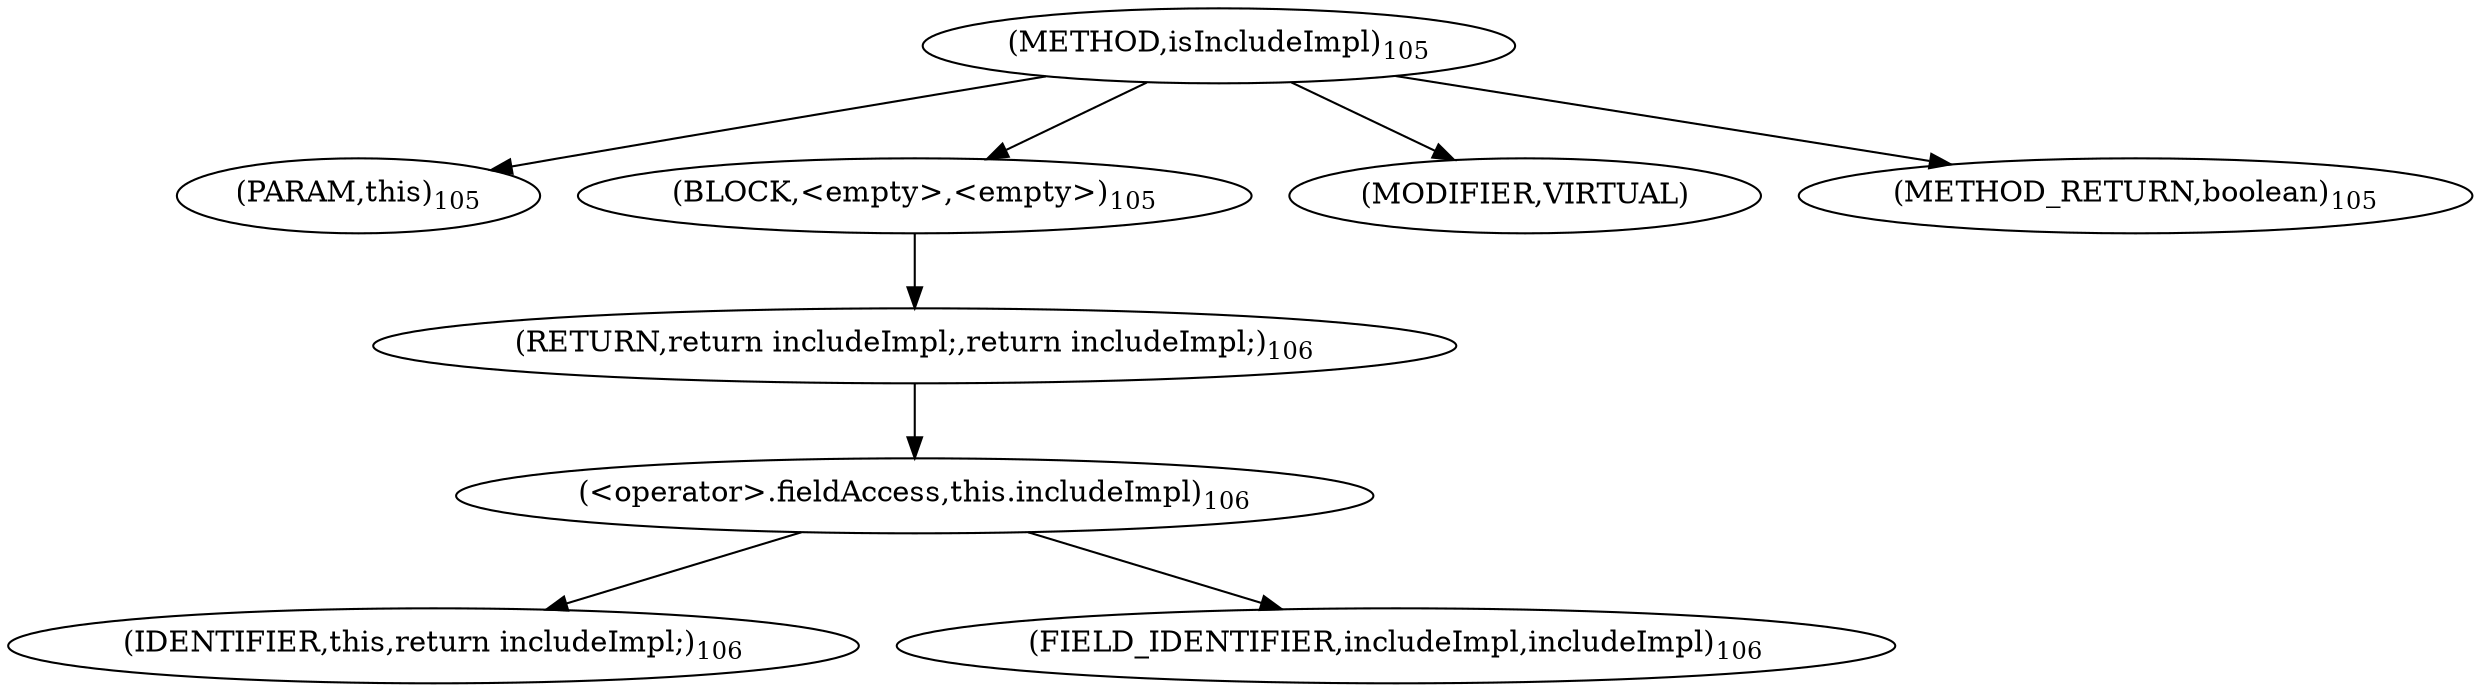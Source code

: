 digraph "isIncludeImpl" {  
"63" [label = <(METHOD,isIncludeImpl)<SUB>105</SUB>> ]
"64" [label = <(PARAM,this)<SUB>105</SUB>> ]
"65" [label = <(BLOCK,&lt;empty&gt;,&lt;empty&gt;)<SUB>105</SUB>> ]
"66" [label = <(RETURN,return includeImpl;,return includeImpl;)<SUB>106</SUB>> ]
"67" [label = <(&lt;operator&gt;.fieldAccess,this.includeImpl)<SUB>106</SUB>> ]
"68" [label = <(IDENTIFIER,this,return includeImpl;)<SUB>106</SUB>> ]
"69" [label = <(FIELD_IDENTIFIER,includeImpl,includeImpl)<SUB>106</SUB>> ]
"70" [label = <(MODIFIER,VIRTUAL)> ]
"71" [label = <(METHOD_RETURN,boolean)<SUB>105</SUB>> ]
  "63" -> "64" 
  "63" -> "65" 
  "63" -> "70" 
  "63" -> "71" 
  "65" -> "66" 
  "66" -> "67" 
  "67" -> "68" 
  "67" -> "69" 
}
